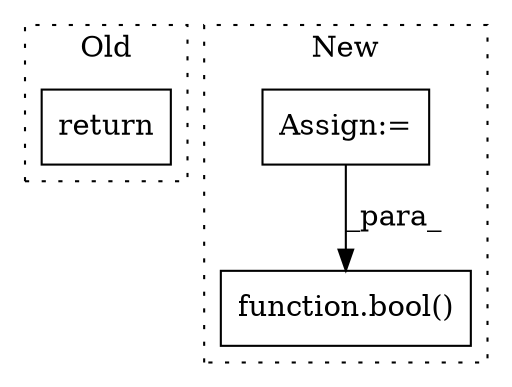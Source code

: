 digraph G {
subgraph cluster0 {
1 [label="return" a="93" s="7016" l="7" shape="box"];
label = "Old";
style="dotted";
}
subgraph cluster1 {
2 [label="function.bool()" a="75" s="7591,7616" l="5,1" shape="box"];
3 [label="Assign:=" a="68" s="7442" l="3" shape="box"];
label = "New";
style="dotted";
}
3 -> 2 [label="_para_"];
}